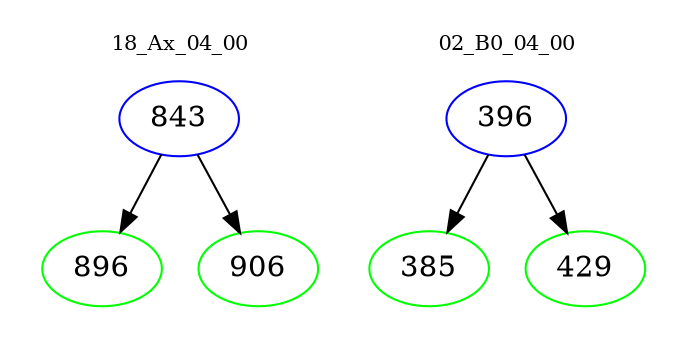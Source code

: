 digraph{
subgraph cluster_0 {
color = white
label = "18_Ax_04_00";
fontsize=10;
T0_843 [label="843", color="blue"]
T0_843 -> T0_896 [color="black"]
T0_896 [label="896", color="green"]
T0_843 -> T0_906 [color="black"]
T0_906 [label="906", color="green"]
}
subgraph cluster_1 {
color = white
label = "02_B0_04_00";
fontsize=10;
T1_396 [label="396", color="blue"]
T1_396 -> T1_385 [color="black"]
T1_385 [label="385", color="green"]
T1_396 -> T1_429 [color="black"]
T1_429 [label="429", color="green"]
}
}
